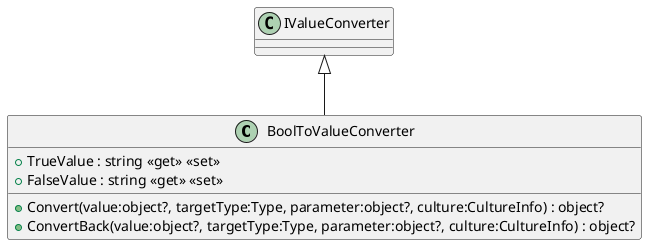 @startuml
class BoolToValueConverter {
    + TrueValue : string <<get>> <<set>>
    + FalseValue : string <<get>> <<set>>
    + Convert(value:object?, targetType:Type, parameter:object?, culture:CultureInfo) : object?
    + ConvertBack(value:object?, targetType:Type, parameter:object?, culture:CultureInfo) : object?
}
IValueConverter <|-- BoolToValueConverter
@enduml
